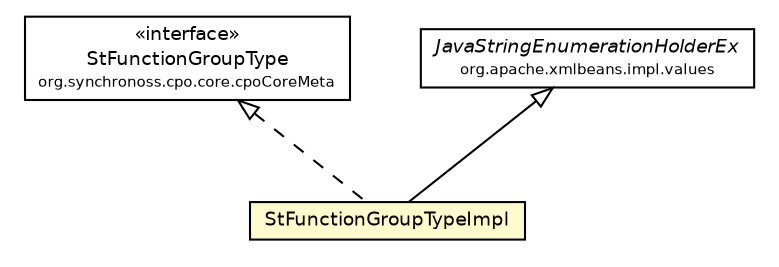 #!/usr/local/bin/dot
#
# Class diagram 
# Generated by UmlGraph version 4.6 (http://www.spinellis.gr/sw/umlgraph)
#

digraph G {
	edge [fontname="Helvetica",fontsize=10,labelfontname="Helvetica",labelfontsize=10];
	node [fontname="Helvetica",fontsize=10,shape=plaintext];
	// org.synchronoss.cpo.core.cpoCoreMeta.StFunctionGroupType
	c29004 [label=<<table border="0" cellborder="1" cellspacing="0" cellpadding="2" port="p" href="../StFunctionGroupType.html">
		<tr><td><table border="0" cellspacing="0" cellpadding="1">
			<tr><td> &laquo;interface&raquo; </td></tr>
			<tr><td> StFunctionGroupType </td></tr>
			<tr><td><font point-size="7.0"> org.synchronoss.cpo.core.cpoCoreMeta </font></td></tr>
		</table></td></tr>
		</table>>, fontname="Helvetica", fontcolor="black", fontsize=9.0];
	// org.synchronoss.cpo.core.cpoCoreMeta.impl.StFunctionGroupTypeImpl
	c29021 [label=<<table border="0" cellborder="1" cellspacing="0" cellpadding="2" port="p" bgcolor="lemonChiffon" href="./StFunctionGroupTypeImpl.html">
		<tr><td><table border="0" cellspacing="0" cellpadding="1">
			<tr><td> StFunctionGroupTypeImpl </td></tr>
		</table></td></tr>
		</table>>, fontname="Helvetica", fontcolor="black", fontsize=9.0];
	//org.synchronoss.cpo.core.cpoCoreMeta.impl.StFunctionGroupTypeImpl extends org.apache.xmlbeans.impl.values.JavaStringEnumerationHolderEx
	c29141:p -> c29021:p [dir=back,arrowtail=empty];
	//org.synchronoss.cpo.core.cpoCoreMeta.impl.StFunctionGroupTypeImpl implements org.synchronoss.cpo.core.cpoCoreMeta.StFunctionGroupType
	c29004:p -> c29021:p [dir=back,arrowtail=empty,style=dashed];
	// org.apache.xmlbeans.impl.values.JavaStringEnumerationHolderEx
	c29141 [label=<<table border="0" cellborder="1" cellspacing="0" cellpadding="2" port="p" href="http://java.sun.com/j2se/1.4.2/docs/api/org/apache/xmlbeans/impl/values/JavaStringEnumerationHolderEx.html">
		<tr><td><table border="0" cellspacing="0" cellpadding="1">
			<tr><td><font face="Helvetica-Oblique"> JavaStringEnumerationHolderEx </font></td></tr>
			<tr><td><font point-size="7.0"> org.apache.xmlbeans.impl.values </font></td></tr>
		</table></td></tr>
		</table>>, fontname="Helvetica", fontcolor="black", fontsize=9.0];
}

